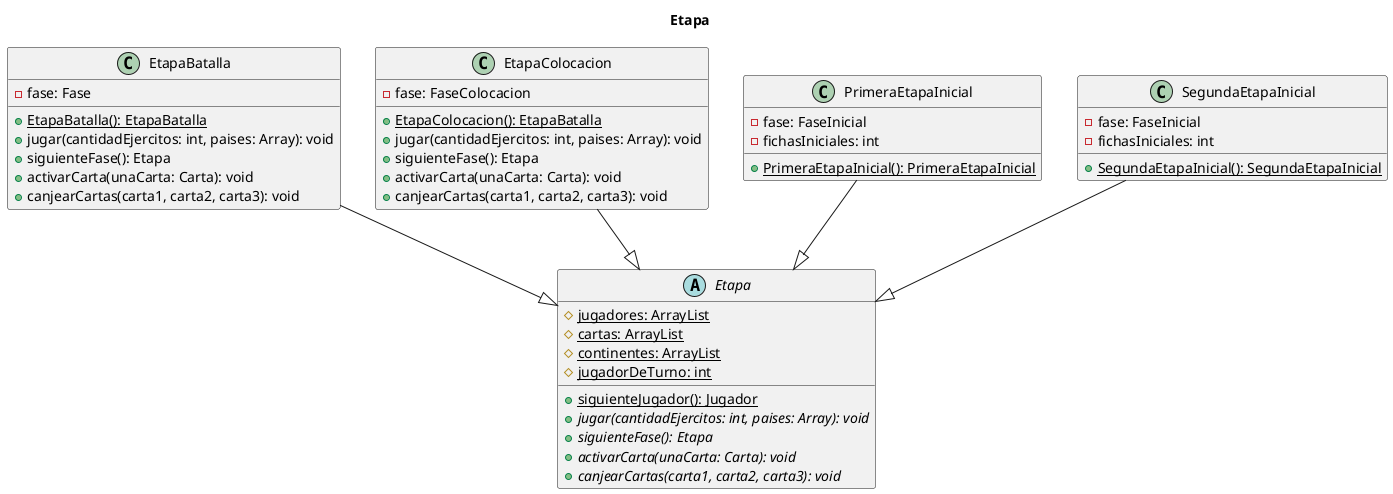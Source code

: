 @startuml

title Etapa

abstract class Etapa {
    # {static} jugadores: ArrayList
    # {static} cartas: ArrayList
    # {static} continentes: ArrayList
    # {static} jugadorDeTurno: int
    + {static} siguienteJugador(): Jugador
    + {abstract} jugar(cantidadEjercitos: int, paises: Array): void
    + {abstract} siguienteFase(): Etapa
    + {abstract} activarCarta(unaCarta: Carta): void
    + {abstract} canjearCartas(carta1, carta2, carta3): void
}

EtapaBatalla --|> Etapa
EtapaColocacion --|> Etapa

class EtapaBatalla {
    - fase: Fase
    + {static} EtapaBatalla(): EtapaBatalla
    + jugar(cantidadEjercitos: int, paises: Array): void
    + siguienteFase(): Etapa
    + activarCarta(unaCarta: Carta): void
    + canjearCartas(carta1, carta2, carta3): void
}

class EtapaColocacion {
    - fase: FaseColocacion
    + {static} EtapaColocacion(): EtapaBatalla
    + jugar(cantidadEjercitos: int, paises: Array): void
    + siguienteFase(): Etapa
    + activarCarta(unaCarta: Carta): void
    + canjearCartas(carta1, carta2, carta3): void
}

class PrimeraEtapaInicial {
    - fase: FaseInicial
    - fichasIniciales: int
    + {static} PrimeraEtapaInicial(): PrimeraEtapaInicial
}

PrimeraEtapaInicial --|> Etapa

class SegundaEtapaInicial {
    - fase: FaseInicial
    - fichasIniciales: int
    + {static} SegundaEtapaInicial(): SegundaEtapaInicial
}

SegundaEtapaInicial --|> Etapa

@enduml